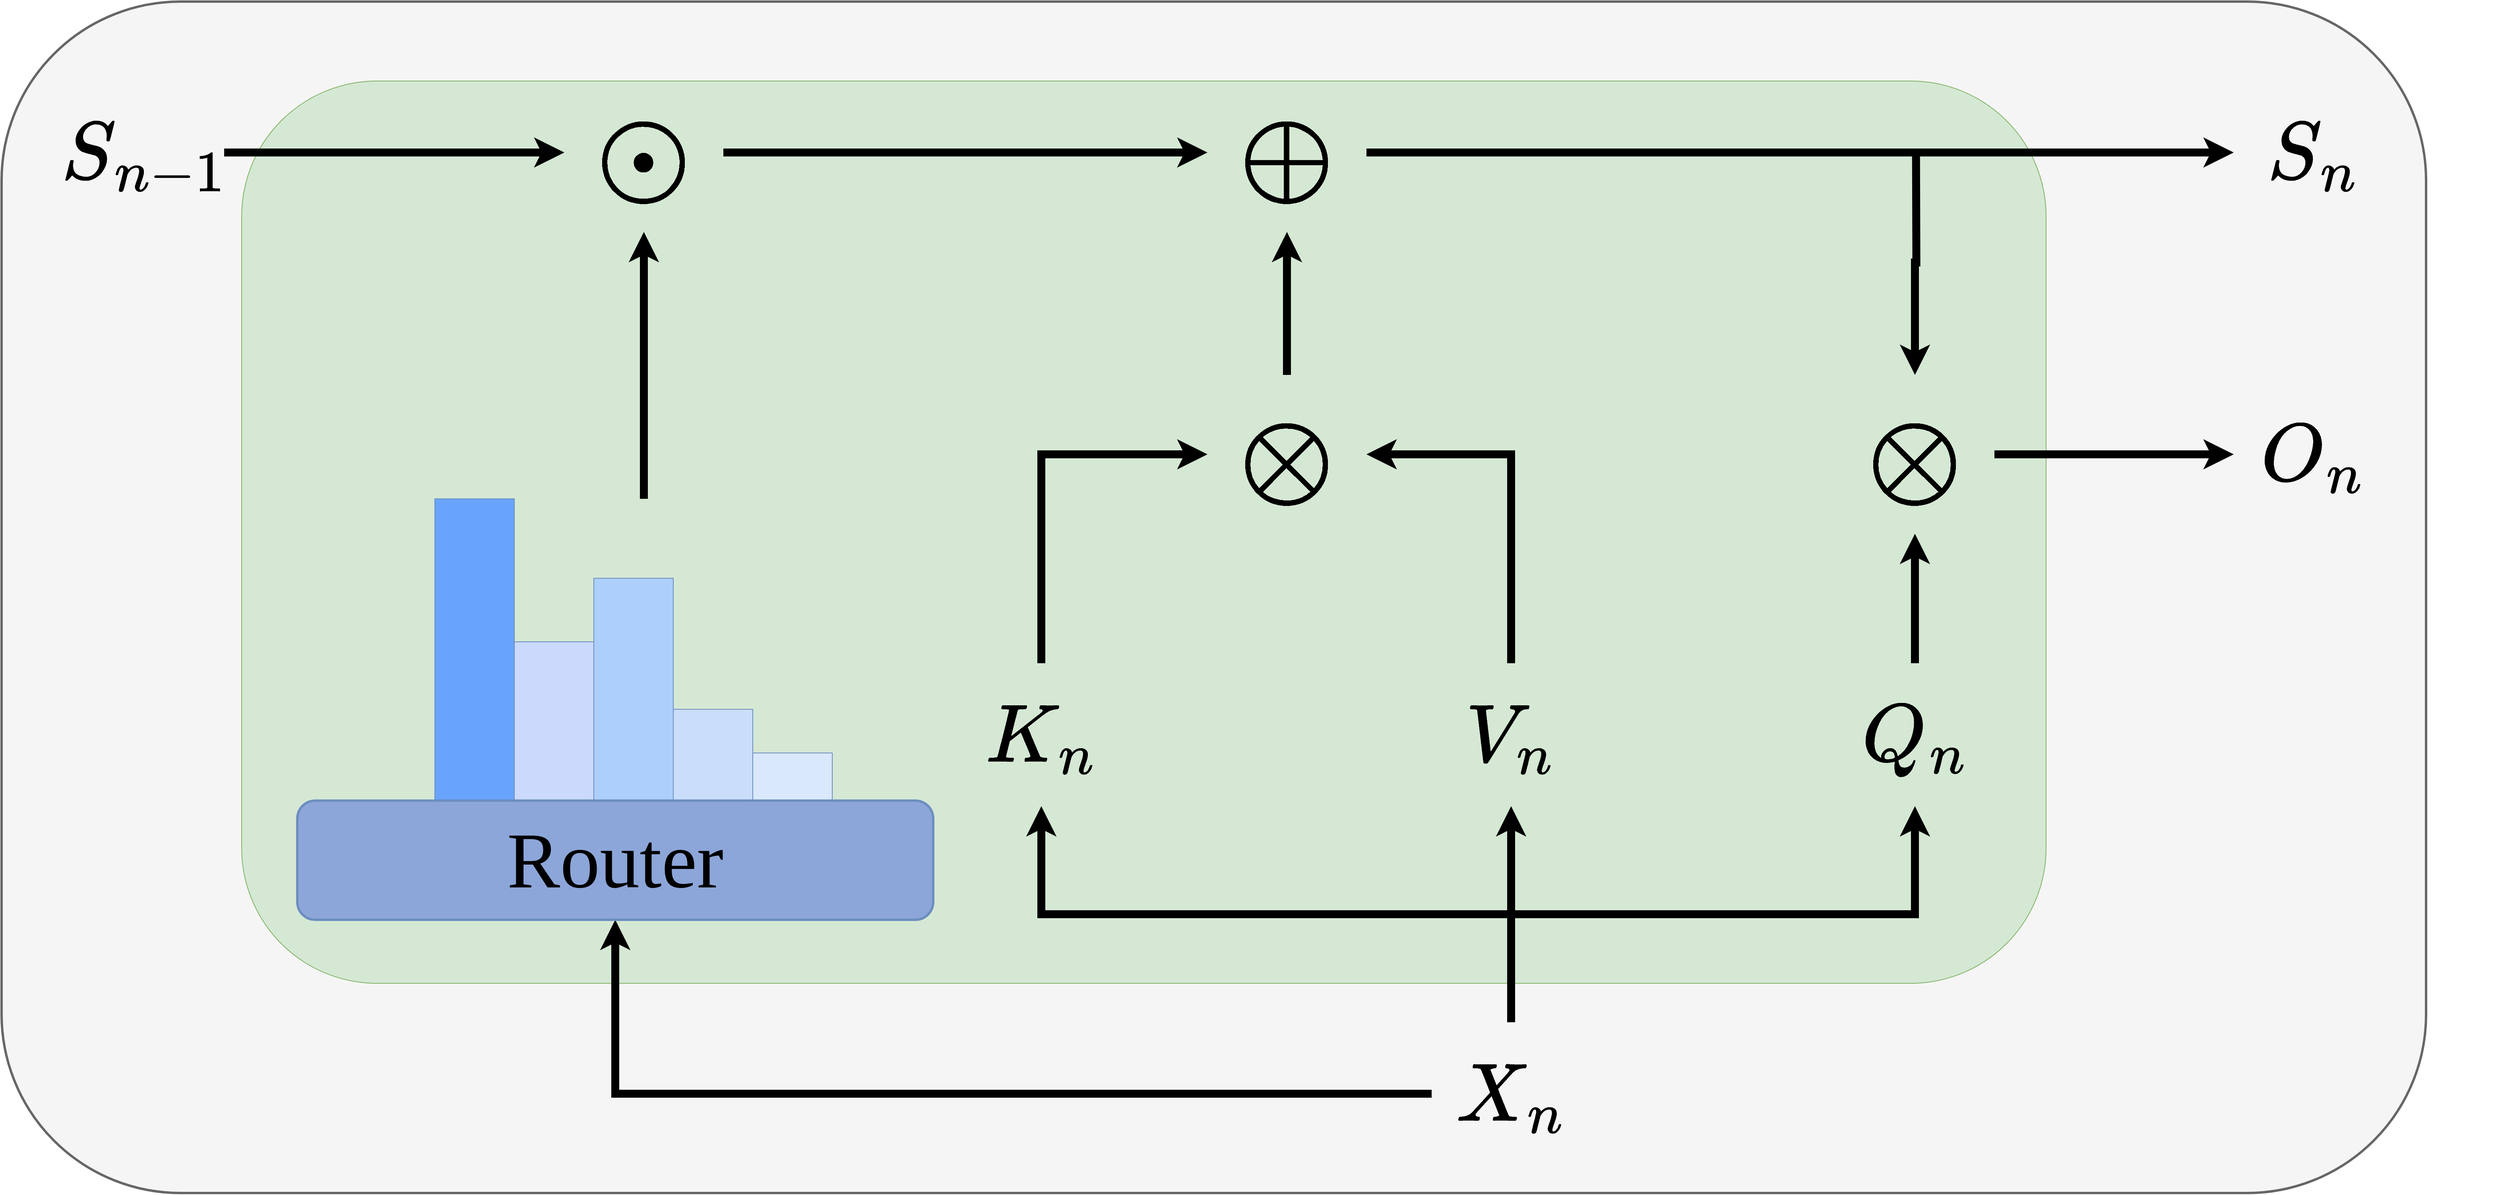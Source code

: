 <mxfile version="28.0.7">
  <diagram name="第 1 页" id="tQVFFfUuTfknBGljxKSW">
    <mxGraphModel dx="7130" dy="3830" grid="1" gridSize="10" guides="1" tooltips="1" connect="1" arrows="1" fold="1" page="1" pageScale="1" pageWidth="827" pageHeight="1169" math="1" shadow="0">
      <root>
        <mxCell id="0" />
        <mxCell id="1" parent="0" />
        <mxCell id="UMfH54SIPUYyljazPVqs-1" value="" style="group" vertex="1" connectable="0" parent="1">
          <mxGeometry x="60" y="50" width="3050" height="1500" as="geometry" />
        </mxCell>
        <mxCell id="UMfH54SIPUYyljazPVqs-2" value="" style="rounded=1;whiteSpace=wrap;html=1;strokeWidth=3;fillColor=#f5f5f5;fontColor=#333333;strokeColor=#666666;container=0;" vertex="1" parent="UMfH54SIPUYyljazPVqs-1">
          <mxGeometry width="3050" height="1500" as="geometry" />
        </mxCell>
        <mxCell id="UMfH54SIPUYyljazPVqs-3" value="" style="rounded=1;whiteSpace=wrap;html=1;fillColor=#d5e8d4;strokeColor=#82b366;container=0;" vertex="1" parent="UMfH54SIPUYyljazPVqs-1">
          <mxGeometry x="302" y="100" width="2270" height="1136" as="geometry" />
        </mxCell>
        <mxCell id="UMfH54SIPUYyljazPVqs-4" style="edgeStyle=orthogonalEdgeStyle;rounded=0;orthogonalLoop=1;jettySize=auto;html=1;exitX=0.5;exitY=0;exitDx=0;exitDy=0;entryX=0;entryY=0.5;entryDx=0;entryDy=0;strokeWidth=10;" edge="1" parent="UMfH54SIPUYyljazPVqs-1" source="UMfH54SIPUYyljazPVqs-5" target="UMfH54SIPUYyljazPVqs-25">
          <mxGeometry relative="1" as="geometry" />
        </mxCell>
        <mxCell id="UMfH54SIPUYyljazPVqs-5" value="&lt;span style=&quot;text-align: left; background-color: rgb(255, 255, 255);&quot;&gt;$$K_n$$&lt;/span&gt;" style="text;html=1;align=center;verticalAlign=middle;whiteSpace=wrap;rounded=0;fontFamily=Times New Roman;fontSize=100;container=0;" vertex="1" parent="UMfH54SIPUYyljazPVqs-1">
          <mxGeometry x="1208" y="833" width="200" height="180" as="geometry" />
        </mxCell>
        <mxCell id="UMfH54SIPUYyljazPVqs-6" style="edgeStyle=orthogonalEdgeStyle;rounded=0;orthogonalLoop=1;jettySize=auto;html=1;exitX=0.5;exitY=0;exitDx=0;exitDy=0;entryX=1;entryY=0.5;entryDx=0;entryDy=0;strokeWidth=10;" edge="1" parent="UMfH54SIPUYyljazPVqs-1" source="UMfH54SIPUYyljazPVqs-7" target="UMfH54SIPUYyljazPVqs-25">
          <mxGeometry relative="1" as="geometry" />
        </mxCell>
        <mxCell id="UMfH54SIPUYyljazPVqs-7" value="&lt;span style=&quot;text-align: left; background-color: rgb(255, 255, 255);&quot;&gt;$$V_n$$&lt;/span&gt;" style="text;html=1;align=center;verticalAlign=middle;whiteSpace=wrap;rounded=0;fontFamily=Times New Roman;fontSize=100;container=0;" vertex="1" parent="UMfH54SIPUYyljazPVqs-1">
          <mxGeometry x="1799" y="833" width="200" height="180" as="geometry" />
        </mxCell>
        <mxCell id="UMfH54SIPUYyljazPVqs-8" style="edgeStyle=orthogonalEdgeStyle;rounded=0;orthogonalLoop=1;jettySize=auto;html=1;exitX=0.5;exitY=0;exitDx=0;exitDy=0;strokeWidth=10;" edge="1" parent="UMfH54SIPUYyljazPVqs-1" source="UMfH54SIPUYyljazPVqs-9" target="UMfH54SIPUYyljazPVqs-28">
          <mxGeometry relative="1" as="geometry" />
        </mxCell>
        <mxCell id="UMfH54SIPUYyljazPVqs-9" value="&lt;span style=&quot;text-align: left; background-color: rgb(255, 255, 255);&quot;&gt;$$Q_n$$&lt;/span&gt;" style="text;html=1;align=center;verticalAlign=middle;whiteSpace=wrap;rounded=0;fontFamily=Times New Roman;fontSize=100;container=0;" vertex="1" parent="UMfH54SIPUYyljazPVqs-1">
          <mxGeometry x="2307" y="833" width="200" height="180" as="geometry" />
        </mxCell>
        <mxCell id="UMfH54SIPUYyljazPVqs-10" style="edgeStyle=orthogonalEdgeStyle;rounded=0;orthogonalLoop=1;jettySize=auto;html=1;exitX=0.5;exitY=0;exitDx=0;exitDy=0;strokeWidth=10;" edge="1" parent="UMfH54SIPUYyljazPVqs-1" source="UMfH54SIPUYyljazPVqs-14" target="UMfH54SIPUYyljazPVqs-7">
          <mxGeometry relative="1" as="geometry" />
        </mxCell>
        <mxCell id="UMfH54SIPUYyljazPVqs-11" style="edgeStyle=orthogonalEdgeStyle;rounded=0;orthogonalLoop=1;jettySize=auto;html=1;exitX=0.5;exitY=0;exitDx=0;exitDy=0;entryX=0.5;entryY=1;entryDx=0;entryDy=0;strokeWidth=10;" edge="1" parent="UMfH54SIPUYyljazPVqs-1" source="UMfH54SIPUYyljazPVqs-14" target="UMfH54SIPUYyljazPVqs-5">
          <mxGeometry relative="1" as="geometry" />
        </mxCell>
        <mxCell id="UMfH54SIPUYyljazPVqs-12" style="edgeStyle=orthogonalEdgeStyle;rounded=0;orthogonalLoop=1;jettySize=auto;html=1;exitX=0.5;exitY=0;exitDx=0;exitDy=0;entryX=0.5;entryY=1;entryDx=0;entryDy=0;strokeWidth=10;" edge="1" parent="UMfH54SIPUYyljazPVqs-1" source="UMfH54SIPUYyljazPVqs-14" target="UMfH54SIPUYyljazPVqs-9">
          <mxGeometry relative="1" as="geometry" />
        </mxCell>
        <mxCell id="UMfH54SIPUYyljazPVqs-13" style="edgeStyle=orthogonalEdgeStyle;rounded=0;orthogonalLoop=1;jettySize=auto;html=1;exitX=0;exitY=0.5;exitDx=0;exitDy=0;entryX=0.5;entryY=1;entryDx=0;entryDy=0;strokeWidth=10;" edge="1" parent="UMfH54SIPUYyljazPVqs-1" source="UMfH54SIPUYyljazPVqs-14" target="UMfH54SIPUYyljazPVqs-29">
          <mxGeometry relative="1" as="geometry" />
        </mxCell>
        <mxCell id="UMfH54SIPUYyljazPVqs-14" value="&lt;span style=&quot;text-align: left; background-color: rgb(255, 255, 255);&quot;&gt;$$X_n$$&lt;/span&gt;" style="text;html=1;align=center;verticalAlign=middle;whiteSpace=wrap;rounded=0;fontFamily=Times New Roman;fontSize=100;container=0;" vertex="1" parent="UMfH54SIPUYyljazPVqs-1">
          <mxGeometry x="1799" y="1285" width="200" height="180" as="geometry" />
        </mxCell>
        <mxCell id="UMfH54SIPUYyljazPVqs-15" style="edgeStyle=orthogonalEdgeStyle;rounded=0;orthogonalLoop=1;jettySize=auto;html=1;exitX=1;exitY=0.5;exitDx=0;exitDy=0;strokeWidth=10;" edge="1" parent="UMfH54SIPUYyljazPVqs-1" source="UMfH54SIPUYyljazPVqs-16" target="UMfH54SIPUYyljazPVqs-19">
          <mxGeometry relative="1" as="geometry" />
        </mxCell>
        <mxCell id="UMfH54SIPUYyljazPVqs-16" value="&lt;b style=&quot;text-align: start; text-wrap-mode: nowrap;&quot;&gt;&lt;font style=&quot;font-size: 150px;&quot;&gt;$$\oplus$$&lt;/font&gt;&lt;/b&gt;" style="text;html=1;align=center;verticalAlign=middle;whiteSpace=wrap;rounded=0;fontFamily=Times New Roman;fontSize=100;container=0;" vertex="1" parent="UMfH54SIPUYyljazPVqs-1">
          <mxGeometry x="1517" y="90" width="200" height="200" as="geometry" />
        </mxCell>
        <mxCell id="UMfH54SIPUYyljazPVqs-17" style="edgeStyle=orthogonalEdgeStyle;rounded=0;orthogonalLoop=1;jettySize=auto;html=1;exitX=1;exitY=0.5;exitDx=0;exitDy=0;strokeWidth=10;" edge="1" parent="UMfH54SIPUYyljazPVqs-1" source="UMfH54SIPUYyljazPVqs-18" target="UMfH54SIPUYyljazPVqs-23">
          <mxGeometry relative="1" as="geometry" />
        </mxCell>
        <mxCell id="UMfH54SIPUYyljazPVqs-18" value="&lt;span style=&quot;text-align: left; background-color: rgb(255, 255, 255);&quot;&gt;$$S_{n-1}$$&lt;/span&gt;" style="text;html=1;align=center;verticalAlign=middle;whiteSpace=wrap;rounded=0;fontFamily=Times New Roman;fontSize=100;container=0;" vertex="1" parent="UMfH54SIPUYyljazPVqs-1">
          <mxGeometry x="80" y="100" width="200" height="180" as="geometry" />
        </mxCell>
        <mxCell id="UMfH54SIPUYyljazPVqs-19" value="&lt;span style=&quot;text-align: left; background-color: rgb(255, 255, 255);&quot;&gt;$$S_{n}$$&lt;/span&gt;" style="text;html=1;align=center;verticalAlign=middle;whiteSpace=wrap;rounded=0;fontFamily=Times New Roman;fontSize=100;container=0;" vertex="1" parent="UMfH54SIPUYyljazPVqs-1">
          <mxGeometry x="2808" y="100" width="200" height="180" as="geometry" />
        </mxCell>
        <mxCell id="UMfH54SIPUYyljazPVqs-20" value="&lt;span style=&quot;text-align: left; background-color: rgb(255, 255, 255);&quot;&gt;$$O_{n}$$&lt;/span&gt;" style="text;html=1;align=center;verticalAlign=middle;whiteSpace=wrap;rounded=0;fontFamily=Times New Roman;fontSize=100;container=0;" vertex="1" parent="UMfH54SIPUYyljazPVqs-1">
          <mxGeometry x="2808" y="480" width="200" height="180" as="geometry" />
        </mxCell>
        <mxCell id="UMfH54SIPUYyljazPVqs-21" style="edgeStyle=orthogonalEdgeStyle;rounded=0;orthogonalLoop=1;jettySize=auto;html=1;exitX=1;exitY=0.5;exitDx=0;exitDy=0;entryX=0;entryY=0.5;entryDx=0;entryDy=0;strokeWidth=10;" edge="1" parent="UMfH54SIPUYyljazPVqs-1" source="UMfH54SIPUYyljazPVqs-23" target="UMfH54SIPUYyljazPVqs-16">
          <mxGeometry relative="1" as="geometry" />
        </mxCell>
        <mxCell id="UMfH54SIPUYyljazPVqs-22" style="edgeStyle=orthogonalEdgeStyle;rounded=0;orthogonalLoop=1;jettySize=auto;html=1;exitX=0.5;exitY=1;exitDx=0;exitDy=0;strokeWidth=10;startArrow=classic;startFill=1;endArrow=none;endFill=0;" edge="1" parent="UMfH54SIPUYyljazPVqs-1" source="UMfH54SIPUYyljazPVqs-23">
          <mxGeometry relative="1" as="geometry">
            <mxPoint x="808" y="626.0" as="targetPoint" />
          </mxGeometry>
        </mxCell>
        <mxCell id="UMfH54SIPUYyljazPVqs-23" value="&lt;b style=&quot;text-align: start; text-wrap-mode: nowrap;&quot;&gt;&lt;font style=&quot;font-size: 150px;&quot;&gt;$$\mathbb{\odot}$$&lt;/font&gt;&lt;/b&gt;" style="text;html=1;align=center;verticalAlign=middle;whiteSpace=wrap;rounded=0;fontFamily=Times New Roman;fontSize=100;container=0;" vertex="1" parent="UMfH54SIPUYyljazPVqs-1">
          <mxGeometry x="708" y="90" width="200" height="200" as="geometry" />
        </mxCell>
        <mxCell id="UMfH54SIPUYyljazPVqs-24" style="edgeStyle=orthogonalEdgeStyle;rounded=0;orthogonalLoop=1;jettySize=auto;html=1;strokeWidth=10;" edge="1" parent="UMfH54SIPUYyljazPVqs-1" source="UMfH54SIPUYyljazPVqs-25" target="UMfH54SIPUYyljazPVqs-16">
          <mxGeometry relative="1" as="geometry" />
        </mxCell>
        <mxCell id="UMfH54SIPUYyljazPVqs-25" value="&lt;b style=&quot;text-align: start; text-wrap-mode: nowrap;&quot;&gt;&lt;font style=&quot;font-size: 150px;&quot;&gt;$$\otimes$$&lt;/font&gt;&lt;/b&gt;" style="text;html=1;align=center;verticalAlign=middle;whiteSpace=wrap;rounded=0;fontFamily=Times New Roman;fontSize=100;container=0;" vertex="1" parent="UMfH54SIPUYyljazPVqs-1">
          <mxGeometry x="1517" y="470" width="200" height="200" as="geometry" />
        </mxCell>
        <mxCell id="UMfH54SIPUYyljazPVqs-26" style="edgeStyle=orthogonalEdgeStyle;rounded=0;orthogonalLoop=1;jettySize=auto;html=1;exitX=1;exitY=0.5;exitDx=0;exitDy=0;strokeWidth=10;" edge="1" parent="UMfH54SIPUYyljazPVqs-1" source="UMfH54SIPUYyljazPVqs-28" target="UMfH54SIPUYyljazPVqs-20">
          <mxGeometry relative="1" as="geometry" />
        </mxCell>
        <mxCell id="UMfH54SIPUYyljazPVqs-27" style="edgeStyle=orthogonalEdgeStyle;rounded=0;orthogonalLoop=1;jettySize=auto;html=1;exitX=0.5;exitY=0;exitDx=0;exitDy=0;endArrow=none;endFill=0;startArrow=classic;startFill=1;strokeWidth=10;" edge="1" parent="UMfH54SIPUYyljazPVqs-1" source="UMfH54SIPUYyljazPVqs-28">
          <mxGeometry relative="1" as="geometry">
            <mxPoint x="2408.333" y="186" as="targetPoint" />
          </mxGeometry>
        </mxCell>
        <mxCell id="UMfH54SIPUYyljazPVqs-28" value="&lt;b style=&quot;text-align: start; text-wrap-mode: nowrap;&quot;&gt;&lt;font style=&quot;font-size: 150px;&quot;&gt;$$\otimes$$&lt;/font&gt;&lt;/b&gt;" style="text;html=1;align=center;verticalAlign=middle;whiteSpace=wrap;rounded=0;fontFamily=Times New Roman;fontSize=100;container=0;" vertex="1" parent="UMfH54SIPUYyljazPVqs-1">
          <mxGeometry x="2307" y="470" width="200" height="200" as="geometry" />
        </mxCell>
        <mxCell id="UMfH54SIPUYyljazPVqs-29" value="&lt;font style=&quot;font-size: 100px;&quot; face=&quot;Times New Roman&quot;&gt;Router&lt;/font&gt;" style="rounded=1;whiteSpace=wrap;html=1;fillColor=light-dark(#8da6d9, #1d293b);strokeColor=#6c8ebf;strokeWidth=3;container=0;" vertex="1" parent="UMfH54SIPUYyljazPVqs-1">
          <mxGeometry x="372" y="1006" width="800" height="150" as="geometry" />
        </mxCell>
        <mxCell id="UMfH54SIPUYyljazPVqs-30" value="" style="rounded=0;whiteSpace=wrap;html=1;fillColor=light-dark(#68A4FD,#1D293B);strokeColor=#6c8ebf;container=0;" vertex="1" parent="UMfH54SIPUYyljazPVqs-1">
          <mxGeometry x="545" y="626" width="100" height="379" as="geometry" />
        </mxCell>
        <mxCell id="UMfH54SIPUYyljazPVqs-31" value="" style="rounded=0;whiteSpace=wrap;html=1;fillColor=#CAD9FC;strokeColor=#6c8ebf;container=0;" vertex="1" parent="UMfH54SIPUYyljazPVqs-1">
          <mxGeometry x="645" y="806" width="100" height="199" as="geometry" />
        </mxCell>
        <mxCell id="UMfH54SIPUYyljazPVqs-32" value="" style="rounded=0;whiteSpace=wrap;html=1;fillColor=#ACCFFC;strokeColor=#6c8ebf;container=0;" vertex="1" parent="UMfH54SIPUYyljazPVqs-1">
          <mxGeometry x="745" y="726" width="100" height="279" as="geometry" />
        </mxCell>
        <mxCell id="UMfH54SIPUYyljazPVqs-33" value="" style="rounded=0;whiteSpace=wrap;html=1;fillColor=#CADEFC;strokeColor=#6c8ebf;container=0;" vertex="1" parent="UMfH54SIPUYyljazPVqs-1">
          <mxGeometry x="845" y="891" width="100" height="114" as="geometry" />
        </mxCell>
        <mxCell id="UMfH54SIPUYyljazPVqs-34" value="" style="rounded=0;whiteSpace=wrap;html=1;fillColor=#dae8fc;strokeColor=#6c8ebf;container=0;" vertex="1" parent="UMfH54SIPUYyljazPVqs-1">
          <mxGeometry x="945" y="946" width="100" height="59" as="geometry" />
        </mxCell>
      </root>
    </mxGraphModel>
  </diagram>
</mxfile>
